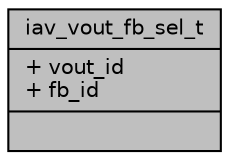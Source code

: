digraph "iav_vout_fb_sel_t"
{
 // INTERACTIVE_SVG=YES
 // LATEX_PDF_SIZE
  bgcolor="transparent";
  edge [fontname="Helvetica",fontsize="10",labelfontname="Helvetica",labelfontsize="10"];
  node [fontname="Helvetica",fontsize="10",shape=record];
  Node1 [label="{iav_vout_fb_sel_t\n|+ vout_id\l+ fb_id\l|}",height=0.2,width=0.4,color="black", fillcolor="grey75", style="filled", fontcolor="black",tooltip=" "];
}
